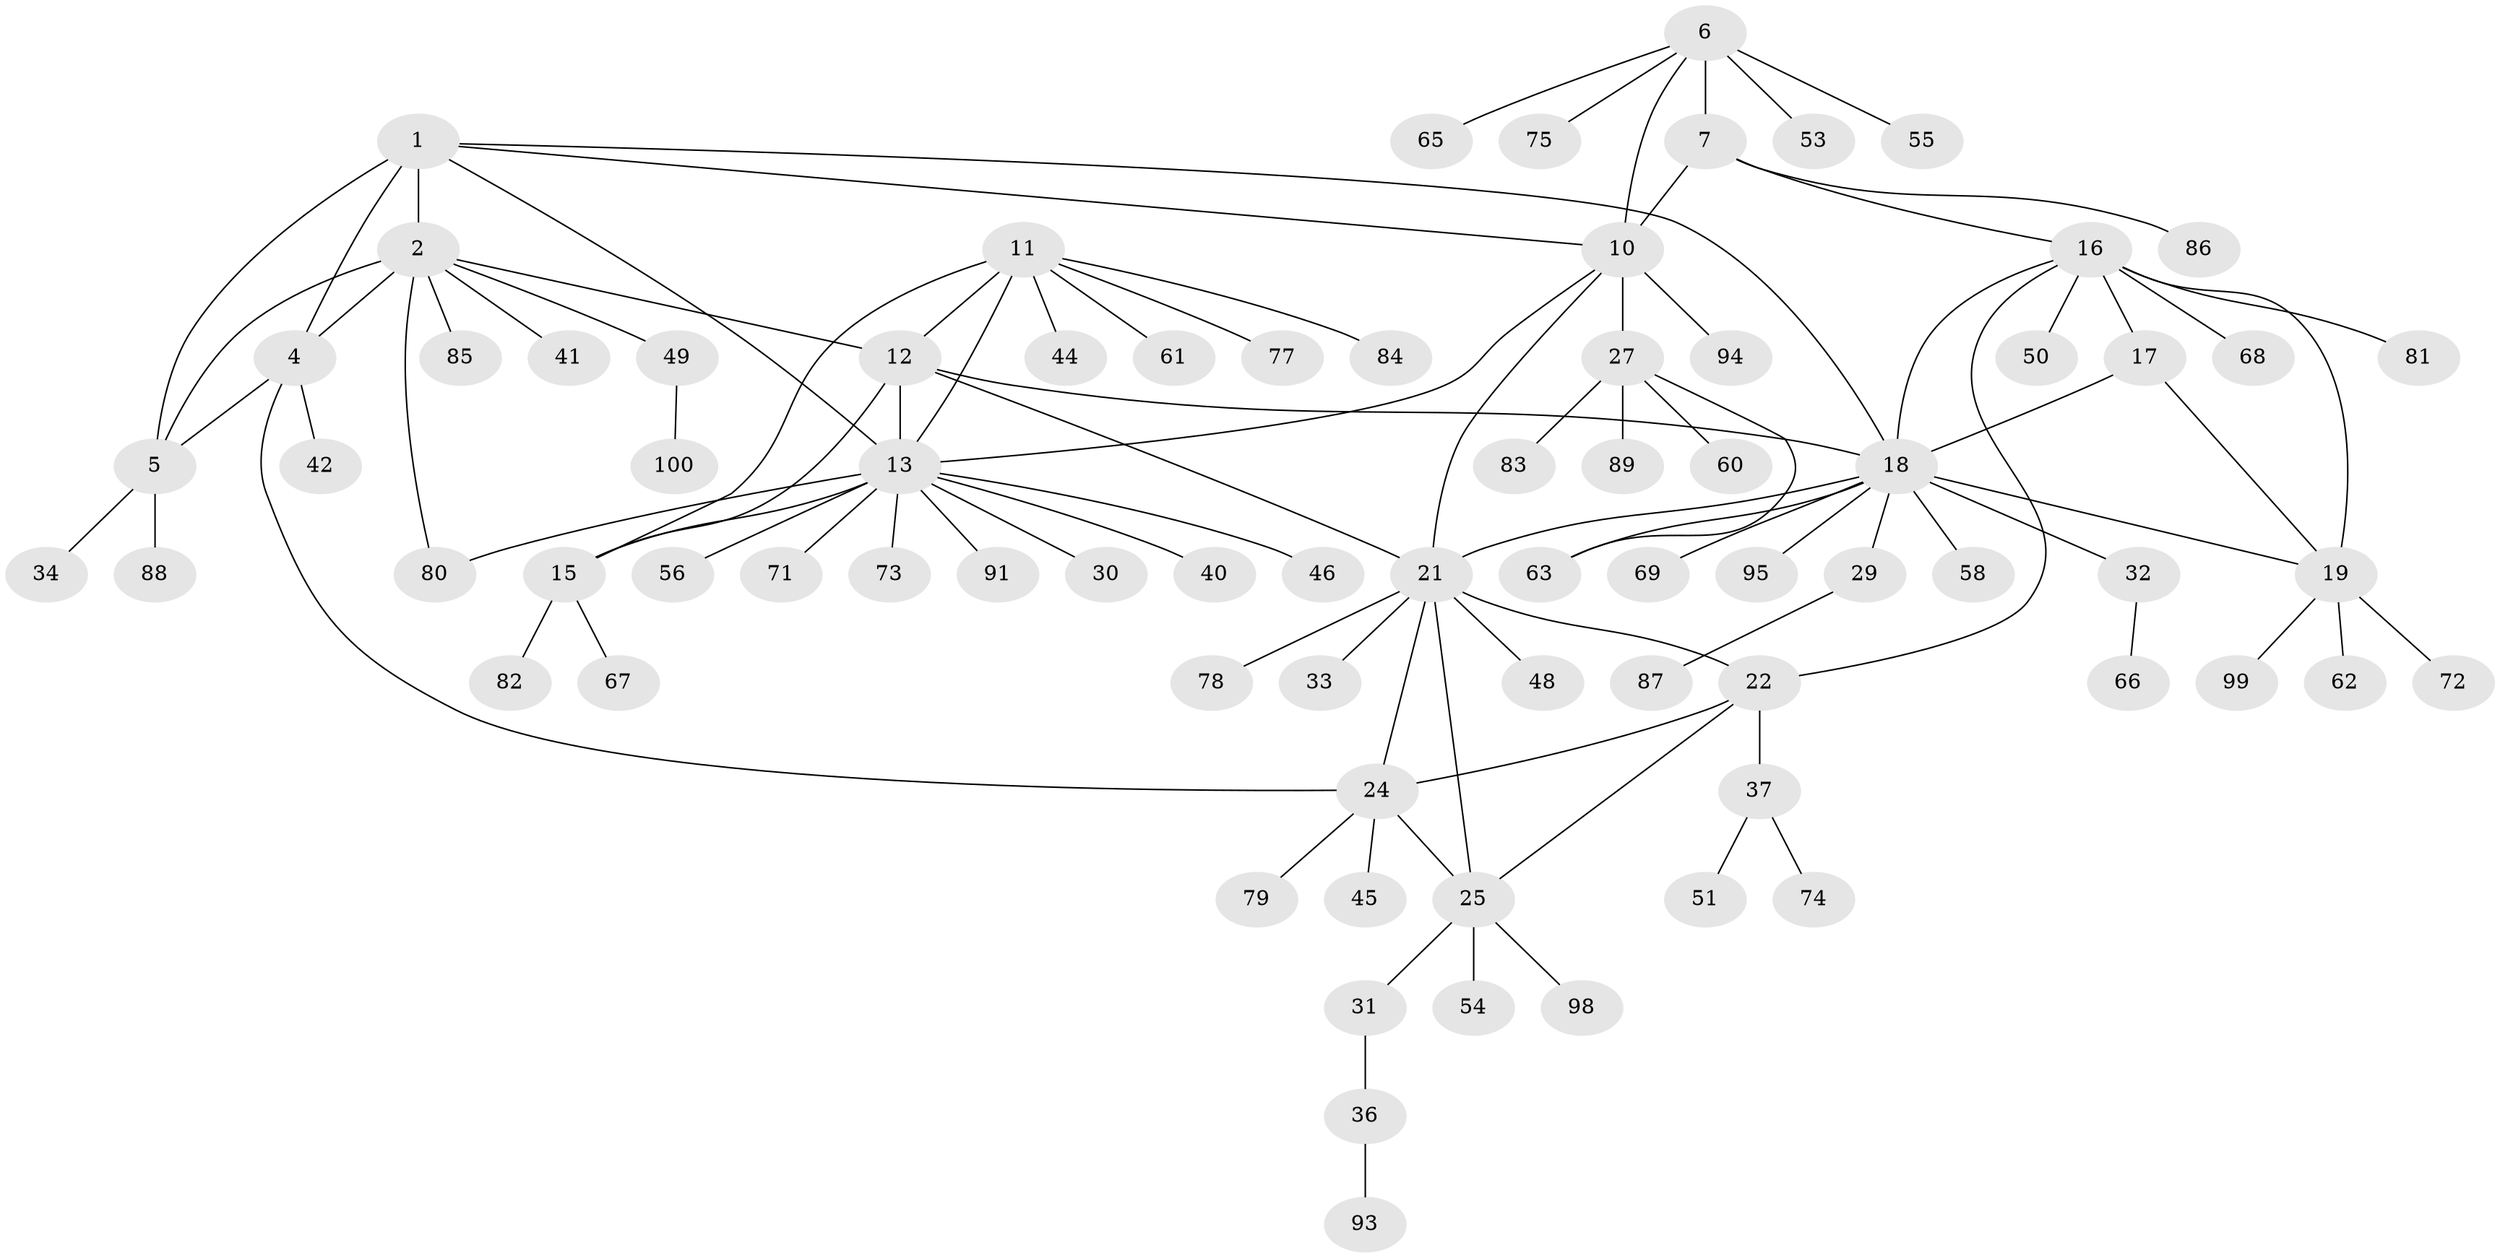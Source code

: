 // Generated by graph-tools (version 1.1) at 2025/52/02/27/25 19:52:18]
// undirected, 77 vertices, 99 edges
graph export_dot {
graph [start="1"]
  node [color=gray90,style=filled];
  1 [super="+3"];
  2 [super="+43"];
  4;
  5;
  6 [super="+8"];
  7 [super="+9"];
  10 [super="+47"];
  11 [super="+38"];
  12 [super="+64"];
  13 [super="+14"];
  15;
  16 [super="+20"];
  17 [super="+70"];
  18 [super="+35"];
  19 [super="+28"];
  21 [super="+23"];
  22 [super="+26"];
  24 [super="+96"];
  25 [super="+90"];
  27 [super="+97"];
  29 [super="+76"];
  30;
  31;
  32;
  33;
  34 [super="+57"];
  36 [super="+59"];
  37 [super="+39"];
  40;
  41 [super="+52"];
  42;
  44;
  45;
  46;
  48;
  49 [super="+92"];
  50;
  51;
  53;
  54;
  55;
  56;
  58;
  60;
  61;
  62;
  63;
  65;
  66;
  67;
  68;
  69;
  71;
  72;
  73;
  74;
  75;
  77;
  78;
  79;
  80;
  81;
  82;
  83;
  84;
  85;
  86;
  87;
  88;
  89;
  91;
  93;
  94;
  95;
  98;
  99;
  100;
  1 -- 2 [weight=2];
  1 -- 4 [weight=2];
  1 -- 5 [weight=2];
  1 -- 18;
  1 -- 10;
  1 -- 13;
  2 -- 4;
  2 -- 5;
  2 -- 41;
  2 -- 49;
  2 -- 80;
  2 -- 85;
  2 -- 12;
  4 -- 5;
  4 -- 24;
  4 -- 42;
  5 -- 34;
  5 -- 88;
  6 -- 7 [weight=4];
  6 -- 10 [weight=2];
  6 -- 75;
  6 -- 65;
  6 -- 53;
  6 -- 55;
  7 -- 10 [weight=2];
  7 -- 16;
  7 -- 86;
  10 -- 13;
  10 -- 21;
  10 -- 27;
  10 -- 94;
  11 -- 12;
  11 -- 13 [weight=2];
  11 -- 15;
  11 -- 44;
  11 -- 61;
  11 -- 77;
  11 -- 84;
  12 -- 13 [weight=2];
  12 -- 15;
  12 -- 18;
  12 -- 21;
  13 -- 15 [weight=2];
  13 -- 46;
  13 -- 73;
  13 -- 80;
  13 -- 71;
  13 -- 40;
  13 -- 56;
  13 -- 91;
  13 -- 30;
  15 -- 67;
  15 -- 82;
  16 -- 17 [weight=2];
  16 -- 18 [weight=2];
  16 -- 19 [weight=2];
  16 -- 22;
  16 -- 81;
  16 -- 50;
  16 -- 68;
  17 -- 18;
  17 -- 19;
  18 -- 19;
  18 -- 29;
  18 -- 32;
  18 -- 63;
  18 -- 95;
  18 -- 58;
  18 -- 69;
  18 -- 21;
  19 -- 62;
  19 -- 72;
  19 -- 99;
  21 -- 22 [weight=2];
  21 -- 24 [weight=2];
  21 -- 25 [weight=2];
  21 -- 48;
  21 -- 78;
  21 -- 33;
  22 -- 24;
  22 -- 25;
  22 -- 37;
  24 -- 25;
  24 -- 45;
  24 -- 79;
  25 -- 31;
  25 -- 54;
  25 -- 98;
  27 -- 60;
  27 -- 63;
  27 -- 83;
  27 -- 89;
  29 -- 87;
  31 -- 36;
  32 -- 66;
  36 -- 93;
  37 -- 51;
  37 -- 74;
  49 -- 100;
}
